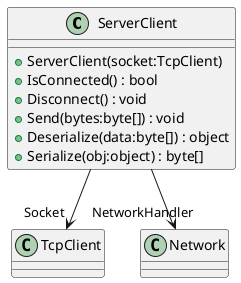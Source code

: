 @startuml
class ServerClient {
    + ServerClient(socket:TcpClient)
    + IsConnected() : bool
    + Disconnect() : void
    + Send(bytes:byte[]) : void
    + Deserialize(data:byte[]) : object
    + Serialize(obj:object) : byte[]
}
ServerClient --> "Socket" TcpClient
ServerClient --> "NetworkHandler" Network
@enduml

